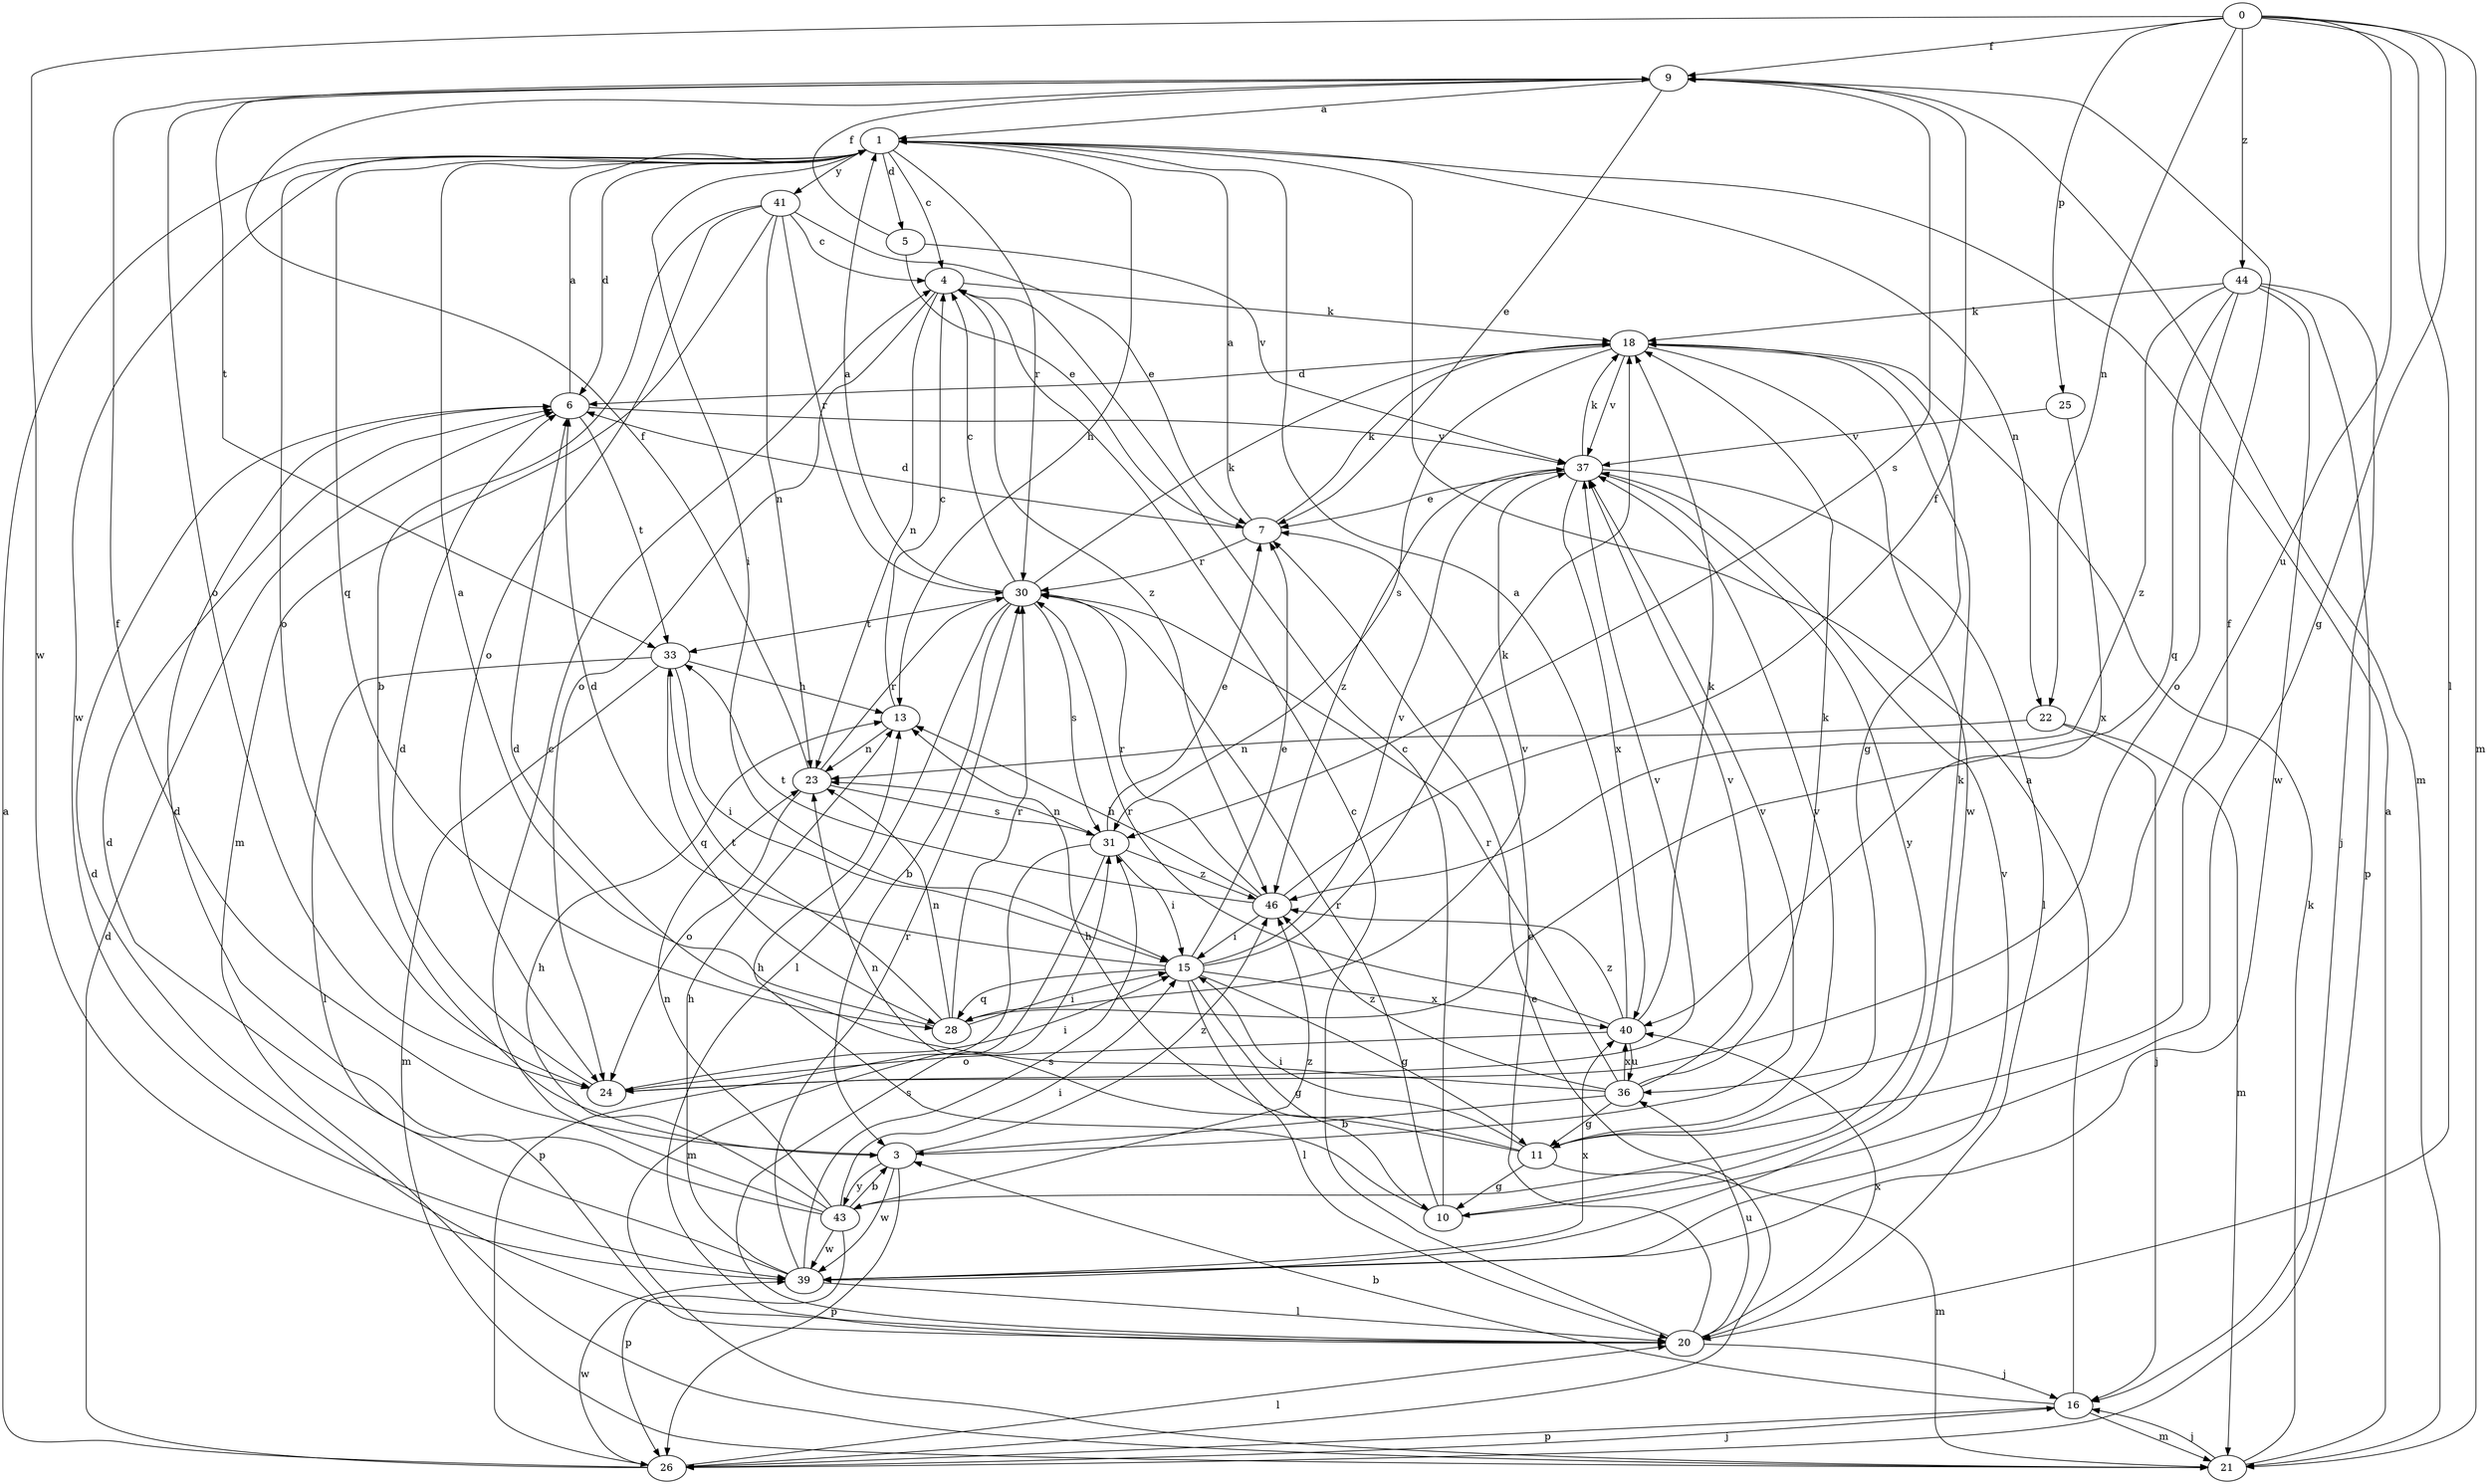 strict digraph  {
0;
1;
3;
4;
5;
6;
7;
9;
10;
11;
13;
15;
16;
18;
20;
21;
22;
23;
24;
25;
26;
28;
30;
31;
33;
36;
37;
39;
40;
41;
43;
44;
46;
0 -> 9  [label=f];
0 -> 10  [label=g];
0 -> 20  [label=l];
0 -> 21  [label=m];
0 -> 22  [label=n];
0 -> 25  [label=p];
0 -> 36  [label=u];
0 -> 39  [label=w];
0 -> 44  [label=z];
1 -> 4  [label=c];
1 -> 5  [label=d];
1 -> 6  [label=d];
1 -> 13  [label=h];
1 -> 15  [label=i];
1 -> 22  [label=n];
1 -> 24  [label=o];
1 -> 28  [label=q];
1 -> 30  [label=r];
1 -> 39  [label=w];
1 -> 41  [label=y];
3 -> 9  [label=f];
3 -> 26  [label=p];
3 -> 37  [label=v];
3 -> 39  [label=w];
3 -> 43  [label=y];
3 -> 46  [label=z];
4 -> 18  [label=k];
4 -> 23  [label=n];
4 -> 24  [label=o];
4 -> 46  [label=z];
5 -> 7  [label=e];
5 -> 9  [label=f];
5 -> 37  [label=v];
6 -> 1  [label=a];
6 -> 33  [label=t];
6 -> 37  [label=v];
7 -> 1  [label=a];
7 -> 6  [label=d];
7 -> 18  [label=k];
7 -> 30  [label=r];
9 -> 1  [label=a];
9 -> 7  [label=e];
9 -> 21  [label=m];
9 -> 24  [label=o];
9 -> 31  [label=s];
9 -> 33  [label=t];
10 -> 4  [label=c];
10 -> 13  [label=h];
10 -> 18  [label=k];
10 -> 30  [label=r];
11 -> 9  [label=f];
11 -> 10  [label=g];
11 -> 13  [label=h];
11 -> 15  [label=i];
11 -> 21  [label=m];
11 -> 23  [label=n];
11 -> 37  [label=v];
13 -> 4  [label=c];
13 -> 23  [label=n];
15 -> 6  [label=d];
15 -> 7  [label=e];
15 -> 10  [label=g];
15 -> 11  [label=g];
15 -> 18  [label=k];
15 -> 20  [label=l];
15 -> 28  [label=q];
15 -> 37  [label=v];
15 -> 40  [label=x];
16 -> 1  [label=a];
16 -> 3  [label=b];
16 -> 21  [label=m];
16 -> 26  [label=p];
18 -> 6  [label=d];
18 -> 11  [label=g];
18 -> 31  [label=s];
18 -> 37  [label=v];
18 -> 39  [label=w];
20 -> 4  [label=c];
20 -> 6  [label=d];
20 -> 7  [label=e];
20 -> 16  [label=j];
20 -> 31  [label=s];
20 -> 36  [label=u];
20 -> 40  [label=x];
21 -> 1  [label=a];
21 -> 16  [label=j];
21 -> 18  [label=k];
22 -> 16  [label=j];
22 -> 21  [label=m];
22 -> 23  [label=n];
23 -> 9  [label=f];
23 -> 24  [label=o];
23 -> 30  [label=r];
23 -> 31  [label=s];
24 -> 6  [label=d];
24 -> 15  [label=i];
24 -> 37  [label=v];
25 -> 37  [label=v];
25 -> 40  [label=x];
26 -> 1  [label=a];
26 -> 6  [label=d];
26 -> 7  [label=e];
26 -> 16  [label=j];
26 -> 20  [label=l];
26 -> 39  [label=w];
28 -> 1  [label=a];
28 -> 15  [label=i];
28 -> 23  [label=n];
28 -> 30  [label=r];
28 -> 33  [label=t];
28 -> 37  [label=v];
30 -> 1  [label=a];
30 -> 3  [label=b];
30 -> 4  [label=c];
30 -> 18  [label=k];
30 -> 20  [label=l];
30 -> 31  [label=s];
30 -> 33  [label=t];
31 -> 7  [label=e];
31 -> 15  [label=i];
31 -> 21  [label=m];
31 -> 23  [label=n];
31 -> 26  [label=p];
31 -> 46  [label=z];
33 -> 13  [label=h];
33 -> 15  [label=i];
33 -> 20  [label=l];
33 -> 21  [label=m];
33 -> 28  [label=q];
36 -> 3  [label=b];
36 -> 6  [label=d];
36 -> 11  [label=g];
36 -> 18  [label=k];
36 -> 30  [label=r];
36 -> 37  [label=v];
36 -> 40  [label=x];
36 -> 46  [label=z];
37 -> 7  [label=e];
37 -> 18  [label=k];
37 -> 20  [label=l];
37 -> 40  [label=x];
37 -> 43  [label=y];
37 -> 46  [label=z];
39 -> 6  [label=d];
39 -> 13  [label=h];
39 -> 20  [label=l];
39 -> 30  [label=r];
39 -> 31  [label=s];
39 -> 37  [label=v];
39 -> 40  [label=x];
40 -> 1  [label=a];
40 -> 18  [label=k];
40 -> 24  [label=o];
40 -> 30  [label=r];
40 -> 36  [label=u];
40 -> 46  [label=z];
41 -> 3  [label=b];
41 -> 4  [label=c];
41 -> 7  [label=e];
41 -> 21  [label=m];
41 -> 23  [label=n];
41 -> 24  [label=o];
41 -> 30  [label=r];
43 -> 3  [label=b];
43 -> 4  [label=c];
43 -> 6  [label=d];
43 -> 13  [label=h];
43 -> 15  [label=i];
43 -> 23  [label=n];
43 -> 26  [label=p];
43 -> 39  [label=w];
43 -> 46  [label=z];
44 -> 16  [label=j];
44 -> 18  [label=k];
44 -> 24  [label=o];
44 -> 26  [label=p];
44 -> 28  [label=q];
44 -> 39  [label=w];
44 -> 46  [label=z];
46 -> 9  [label=f];
46 -> 13  [label=h];
46 -> 15  [label=i];
46 -> 30  [label=r];
46 -> 33  [label=t];
}
